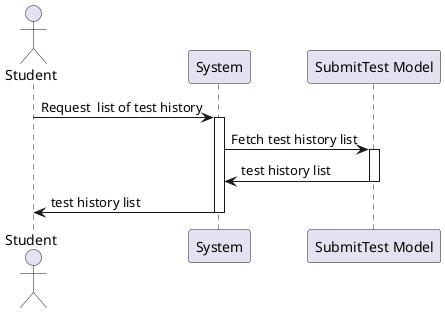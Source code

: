 @startuml
actor Student
participant "System" as System
participant "SubmitTest Model" as tM

Student -> System: Request  list of test history
activate System
System -> tM: Fetch test history list
activate tM
tM -> System:  test history list
deactivate tM
System -> Student:  test history list
deactivate System
@enduml
